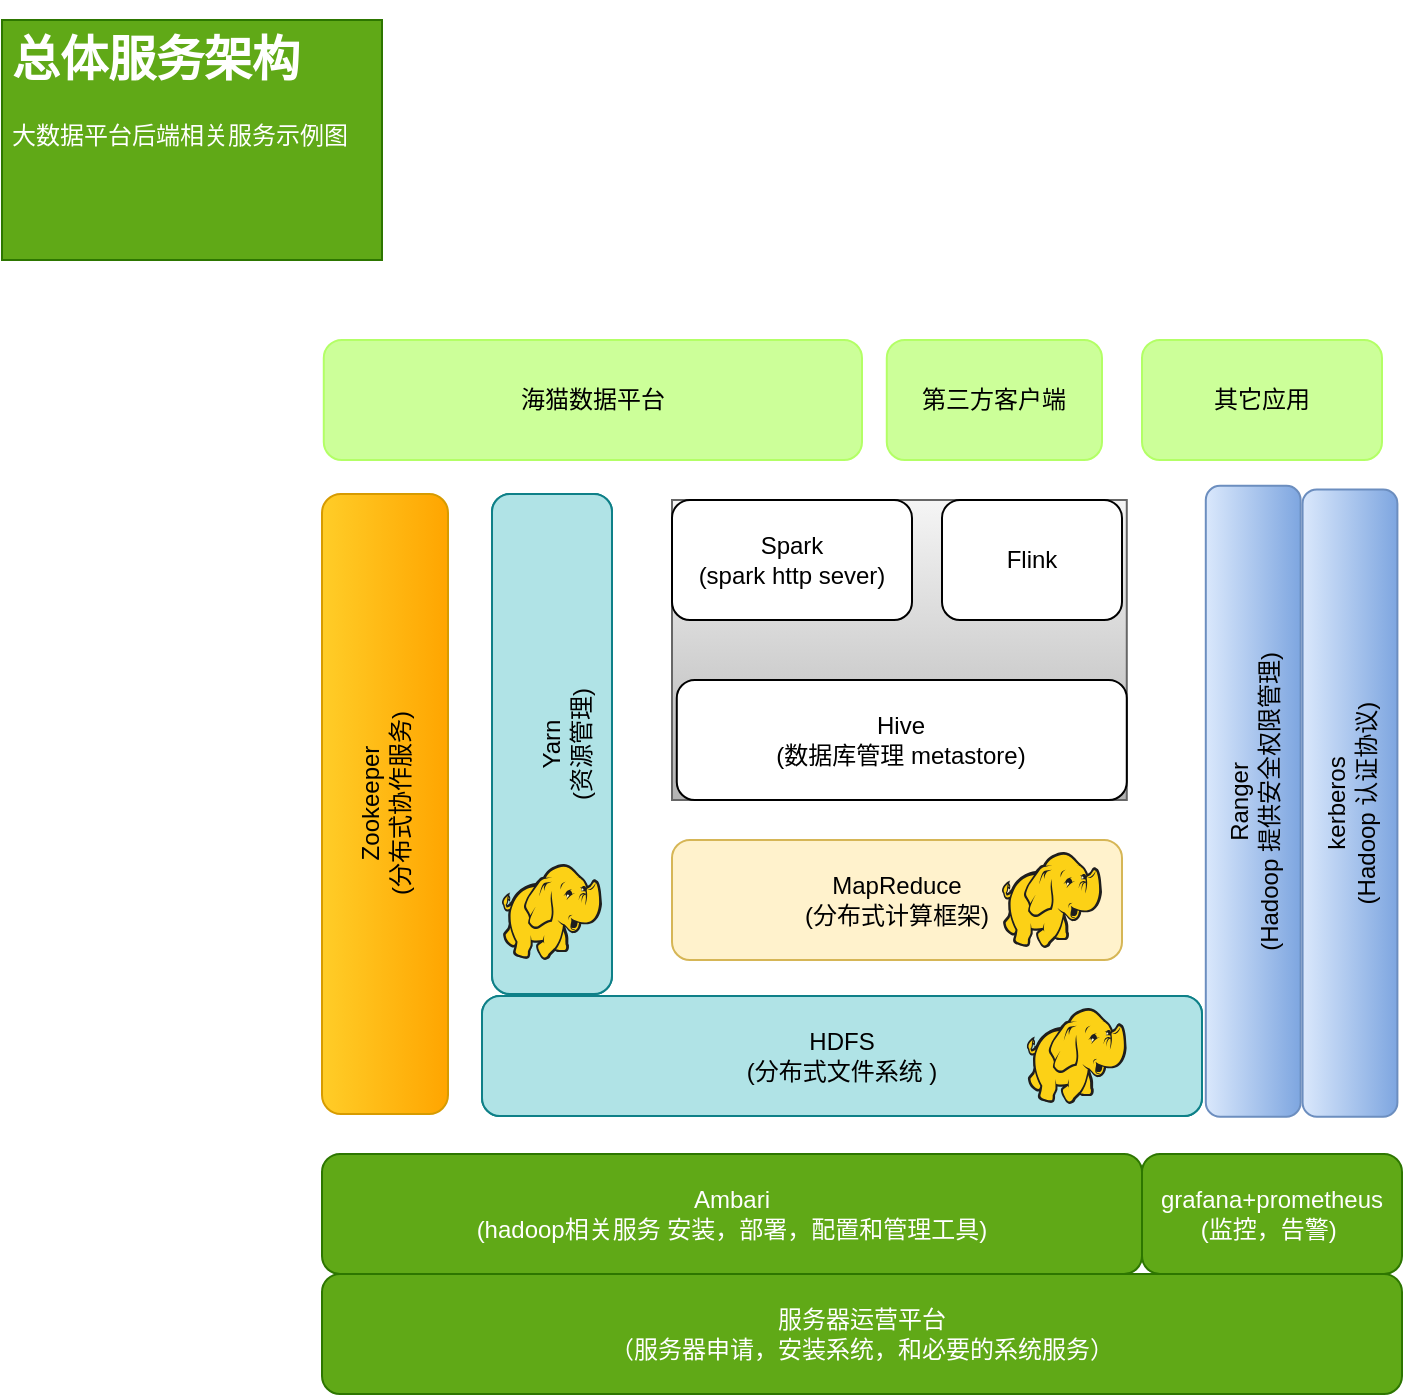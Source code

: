 <mxfile version="14.6.13" type="github">
  <diagram id="_y4zRp_UmyId21-Hul7x" name="Page-1">
    <mxGraphModel dx="1185" dy="635" grid="1" gridSize="10" guides="1" tooltips="1" connect="1" arrows="1" fold="1" page="1" pageScale="1" pageWidth="827" pageHeight="1169" math="0" shadow="0">
      <root>
        <mxCell id="0" />
        <mxCell id="1" parent="0" />
        <mxCell id="7UA-1CkDOlzAfWWB-_jW-8" value="&lt;h1&gt;总体服务架构&lt;/h1&gt;&lt;p&gt;大数据平台后端相关服务示例图&lt;/p&gt;" style="text;html=1;spacing=5;spacingTop=-20;whiteSpace=wrap;overflow=hidden;rounded=0;fillColor=#60a917;strokeColor=#2D7600;fontColor=#ffffff;" vertex="1" parent="1">
          <mxGeometry y="10" width="190" height="120" as="geometry" />
        </mxCell>
        <mxCell id="7UA-1CkDOlzAfWWB-_jW-21" value="Zookeeper&lt;br&gt;(分布式协作服务)" style="rounded=1;whiteSpace=wrap;html=1;rotation=-90;fillColor=#ffcd28;strokeColor=#d79b00;gradientColor=#ffa500;" vertex="1" parent="1">
          <mxGeometry x="36.5" y="370.5" width="310" height="63" as="geometry" />
        </mxCell>
        <mxCell id="7UA-1CkDOlzAfWWB-_jW-39" value="海猫数据平台" style="rounded=1;whiteSpace=wrap;html=1;strokeColor=#B3FF66;fillColor=#CCFF99;" vertex="1" parent="1">
          <mxGeometry x="160.89" y="170" width="269.11" height="60" as="geometry" />
        </mxCell>
        <mxCell id="7UA-1CkDOlzAfWWB-_jW-23" value="MapReduce&lt;br&gt;(分布式计算框架)" style="rounded=1;whiteSpace=wrap;html=1;fillColor=#fff2cc;strokeColor=#d6b656;" vertex="1" parent="1">
          <mxGeometry x="335" y="420" width="225" height="60" as="geometry" />
        </mxCell>
        <mxCell id="7UA-1CkDOlzAfWWB-_jW-22" value="HDFS&lt;br&gt;(分布式文件系统 )" style="rounded=1;whiteSpace=wrap;html=1;fillColor=#b0e3e6;strokeColor=#0e8088;" vertex="1" parent="1">
          <mxGeometry x="240" y="498" width="360" height="60" as="geometry" />
        </mxCell>
        <mxCell id="7UA-1CkDOlzAfWWB-_jW-25" value="&lt;br&gt;Yarn&lt;br&gt;(资源管理)" style="rounded=1;whiteSpace=wrap;html=1;rotation=-90;fillColor=#b0e3e6;strokeColor=#0e8088;" vertex="1" parent="1">
          <mxGeometry x="150" y="342" width="250" height="60" as="geometry" />
        </mxCell>
        <mxCell id="7UA-1CkDOlzAfWWB-_jW-15" value="" style="aspect=fixed;html=1;points=[];align=center;image;fontSize=12;image=img/lib/mscae/HDInsight.svg;fillColor=#60a917;strokeColor=#2D7600;fontColor=#ffffff;" vertex="1" parent="1">
          <mxGeometry x="512.39" y="504" width="50" height="48" as="geometry" />
        </mxCell>
        <mxCell id="7UA-1CkDOlzAfWWB-_jW-32" value="" style="aspect=fixed;html=1;points=[];align=center;image;fontSize=12;image=img/lib/mscae/HDInsight.svg;fillColor=#60a917;strokeColor=#2D7600;fontColor=#ffffff;" vertex="1" parent="1">
          <mxGeometry x="250" y="432" width="50" height="48" as="geometry" />
        </mxCell>
        <mxCell id="7UA-1CkDOlzAfWWB-_jW-42" value="HDFS&lt;br&gt;(分布式文件系统 )" style="rounded=1;whiteSpace=wrap;html=1;fillColor=#b0e3e6;strokeColor=#0e8088;" vertex="1" parent="1">
          <mxGeometry x="240" y="498" width="360" height="60" as="geometry" />
        </mxCell>
        <mxCell id="7UA-1CkDOlzAfWWB-_jW-43" value="&lt;br&gt;Yarn&lt;br&gt;(资源管理)" style="rounded=1;whiteSpace=wrap;html=1;rotation=-90;fillColor=#b0e3e6;strokeColor=#0e8088;" vertex="1" parent="1">
          <mxGeometry x="150" y="342" width="250" height="60" as="geometry" />
        </mxCell>
        <mxCell id="7UA-1CkDOlzAfWWB-_jW-44" value="" style="aspect=fixed;html=1;points=[];align=center;image;fontSize=12;image=img/lib/mscae/HDInsight.svg;fillColor=#60a917;strokeColor=#2D7600;fontColor=#ffffff;" vertex="1" parent="1">
          <mxGeometry x="512.39" y="504" width="50" height="48" as="geometry" />
        </mxCell>
        <mxCell id="7UA-1CkDOlzAfWWB-_jW-45" value="" style="aspect=fixed;html=1;points=[];align=center;image;fontSize=12;image=img/lib/mscae/HDInsight.svg;fillColor=#60a917;strokeColor=#2D7600;fontColor=#ffffff;" vertex="1" parent="1">
          <mxGeometry x="250" y="432" width="50" height="48" as="geometry" />
        </mxCell>
        <mxCell id="7UA-1CkDOlzAfWWB-_jW-29" value="Ranger&lt;br&gt;(Hadoop 提供安全权限管理)" style="rounded=1;whiteSpace=wrap;html=1;rotation=-90;gradientColor=#7ea6e0;fillColor=#dae8fc;strokeColor=#6c8ebf;" vertex="1" parent="1">
          <mxGeometry x="467.91" y="376.91" width="315.39" height="47.42" as="geometry" />
        </mxCell>
        <mxCell id="7UA-1CkDOlzAfWWB-_jW-31" value="kerberos&lt;br&gt;(Hadoop 认证协议)" style="rounded=1;whiteSpace=wrap;html=1;rotation=-90;gradientColor=#7ea6e0;fillColor=#dae8fc;strokeColor=#6c8ebf;" vertex="1" parent="1">
          <mxGeometry x="517.19" y="377.8" width="313.61" height="47.42" as="geometry" />
        </mxCell>
        <mxCell id="7UA-1CkDOlzAfWWB-_jW-51" value="第三方客户端" style="rounded=1;whiteSpace=wrap;html=1;strokeColor=#B3FF66;fillColor=#CCFF99;" vertex="1" parent="1">
          <mxGeometry x="442.39" y="170" width="107.61" height="60" as="geometry" />
        </mxCell>
        <mxCell id="7UA-1CkDOlzAfWWB-_jW-52" value="其它应用" style="rounded=1;whiteSpace=wrap;html=1;strokeColor=#B3FF66;fillColor=#CCFF99;" vertex="1" parent="1">
          <mxGeometry x="570" y="170" width="120" height="60" as="geometry" />
        </mxCell>
        <mxCell id="7UA-1CkDOlzAfWWB-_jW-53" value="" style="group;gradientColor=#b3b3b3;fillColor=#f5f5f5;strokeColor=#666666;" vertex="1" connectable="0" parent="1">
          <mxGeometry x="335" y="250" width="227.39" height="150" as="geometry" />
        </mxCell>
        <mxCell id="7UA-1CkDOlzAfWWB-_jW-48" value="Hive&lt;br&gt;(数据库管理 metastore)" style="rounded=1;whiteSpace=wrap;html=1;" vertex="1" parent="7UA-1CkDOlzAfWWB-_jW-53">
          <mxGeometry x="2.39" y="90" width="225" height="60" as="geometry" />
        </mxCell>
        <mxCell id="7UA-1CkDOlzAfWWB-_jW-49" value="Flink" style="rounded=1;whiteSpace=wrap;html=1;" vertex="1" parent="7UA-1CkDOlzAfWWB-_jW-53">
          <mxGeometry x="135" width="90" height="60" as="geometry" />
        </mxCell>
        <mxCell id="7UA-1CkDOlzAfWWB-_jW-47" value="Spark&lt;br&gt;(spark http sever)" style="rounded=1;whiteSpace=wrap;html=1;" vertex="1" parent="7UA-1CkDOlzAfWWB-_jW-53">
          <mxGeometry width="120" height="60" as="geometry" />
        </mxCell>
        <mxCell id="7UA-1CkDOlzAfWWB-_jW-19" value="服务器运营平台&lt;br&gt;（服务器申请，安装系统，和必要的系统服务）" style="rounded=1;whiteSpace=wrap;html=1;fillColor=#60a917;strokeColor=#2D7600;fontColor=#ffffff;" vertex="1" parent="1">
          <mxGeometry x="160" y="637" width="540" height="60" as="geometry" />
        </mxCell>
        <mxCell id="7UA-1CkDOlzAfWWB-_jW-20" value="Ambari&lt;br&gt;(hadoop相关服务 安装，部署，配置和管理工具)" style="rounded=1;whiteSpace=wrap;html=1;fillColor=#60a917;strokeColor=#2D7600;fontColor=#ffffff;" vertex="1" parent="1">
          <mxGeometry x="160" y="577" width="410" height="60" as="geometry" />
        </mxCell>
        <mxCell id="7UA-1CkDOlzAfWWB-_jW-54" value="grafana+prometheus&lt;br&gt;(监控，告警)&amp;nbsp;" style="rounded=1;whiteSpace=wrap;html=1;strokeColor=#2D7600;fillColor=#60a917;fontColor=#ffffff;" vertex="1" parent="1">
          <mxGeometry x="570" y="577" width="130" height="60" as="geometry" />
        </mxCell>
        <mxCell id="7UA-1CkDOlzAfWWB-_jW-55" value="" style="aspect=fixed;html=1;points=[];align=center;image;fontSize=12;image=img/lib/mscae/HDInsight.svg;fillColor=#60a917;strokeColor=#2D7600;fontColor=#ffffff;" vertex="1" parent="1">
          <mxGeometry x="500" y="426" width="50" height="48" as="geometry" />
        </mxCell>
      </root>
    </mxGraphModel>
  </diagram>
</mxfile>
